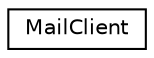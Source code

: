 digraph "Graphical Class Hierarchy"
{
 // LATEX_PDF_SIZE
  edge [fontname="Helvetica",fontsize="10",labelfontname="Helvetica",labelfontsize="10"];
  node [fontname="Helvetica",fontsize="10",shape=record];
  rankdir="LR";
  Node0 [label="MailClient",height=0.2,width=0.4,color="black", fillcolor="white", style="filled",URL="$classMailClient.html",tooltip="This class defines the singleton of the MailClient."];
}
